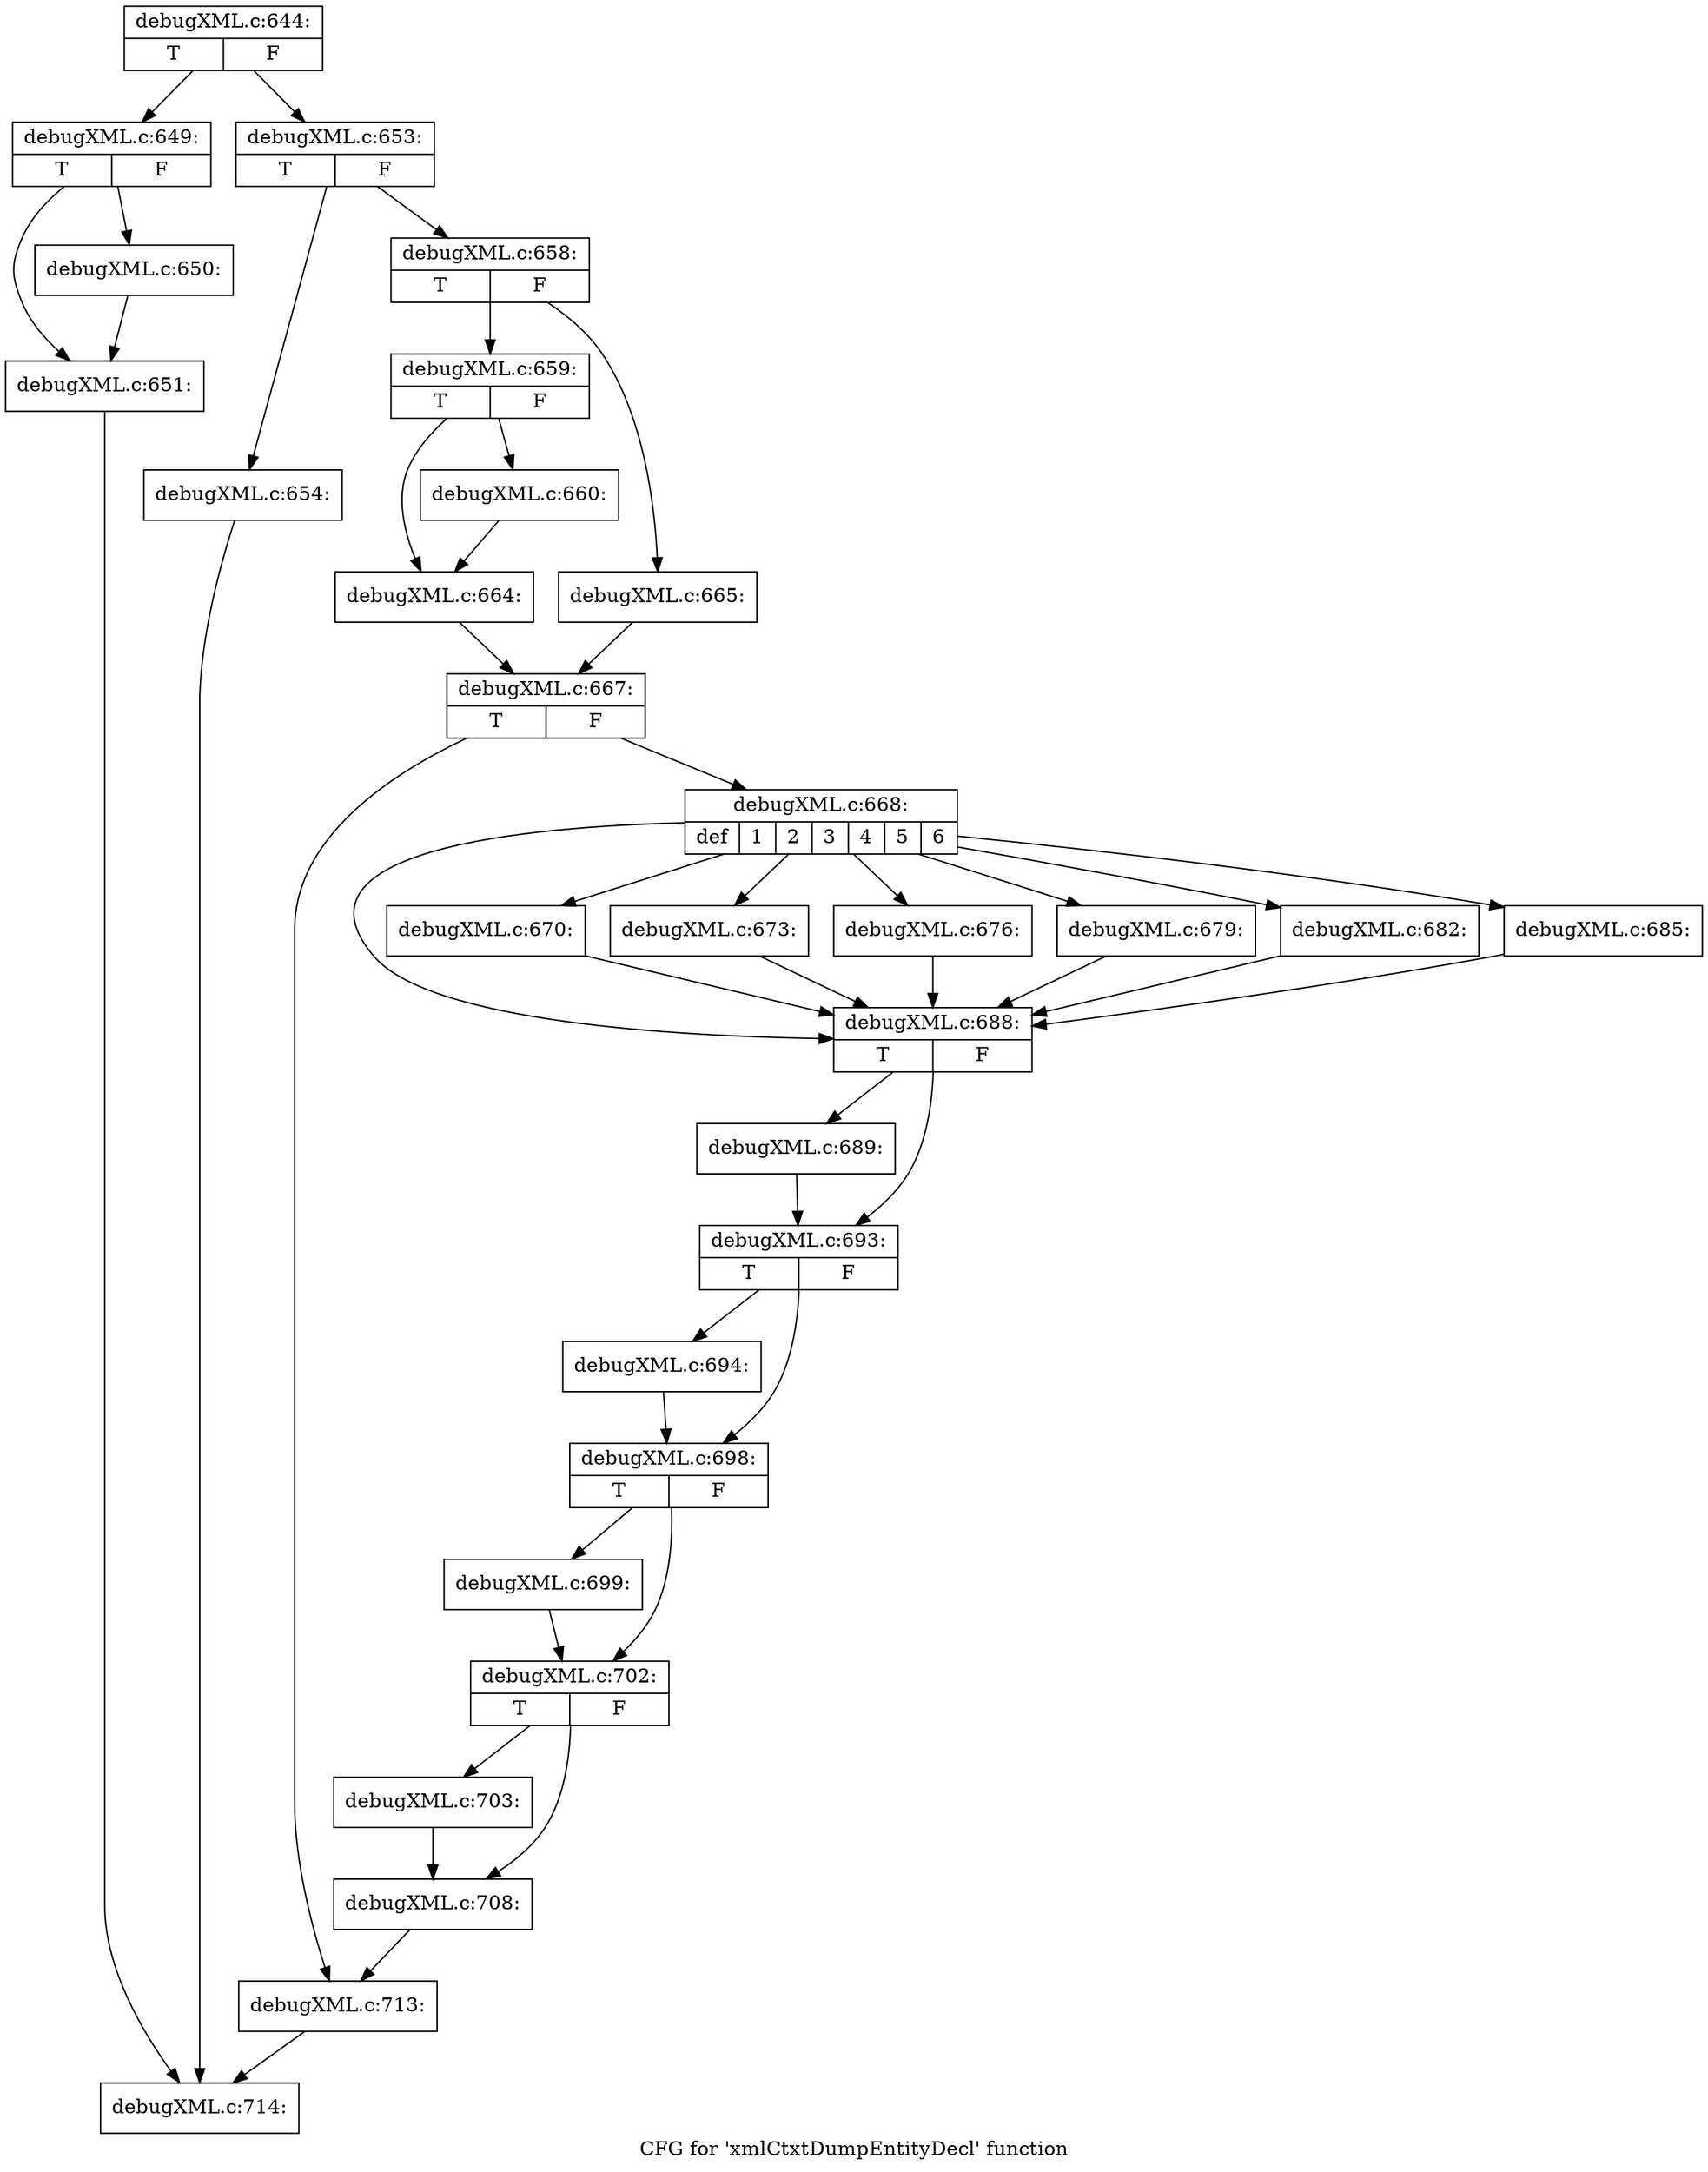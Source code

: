 digraph "CFG for 'xmlCtxtDumpEntityDecl' function" {
	label="CFG for 'xmlCtxtDumpEntityDecl' function";

	Node0x4b333e0 [shape=record,label="{debugXML.c:644:|{<s0>T|<s1>F}}"];
	Node0x4b333e0 -> Node0x4b338f0;
	Node0x4b333e0 -> Node0x4b33940;
	Node0x4b338f0 [shape=record,label="{debugXML.c:649:|{<s0>T|<s1>F}}"];
	Node0x4b338f0 -> Node0x4a68820;
	Node0x4b338f0 -> Node0x4a67c80;
	Node0x4a67c80 [shape=record,label="{debugXML.c:650:}"];
	Node0x4a67c80 -> Node0x4a68820;
	Node0x4a68820 [shape=record,label="{debugXML.c:651:}"];
	Node0x4a68820 -> Node0x4a67cd0;
	Node0x4b33940 [shape=record,label="{debugXML.c:653:|{<s0>T|<s1>F}}"];
	Node0x4b33940 -> Node0x4a691a0;
	Node0x4b33940 -> Node0x4a691f0;
	Node0x4a691a0 [shape=record,label="{debugXML.c:654:}"];
	Node0x4a691a0 -> Node0x4a67cd0;
	Node0x4a691f0 [shape=record,label="{debugXML.c:658:|{<s0>T|<s1>F}}"];
	Node0x4a691f0 -> Node0x4a69b70;
	Node0x4a691f0 -> Node0x4a69c10;
	Node0x4a69b70 [shape=record,label="{debugXML.c:659:|{<s0>T|<s1>F}}"];
	Node0x4a69b70 -> Node0x4a6a150;
	Node0x4a69b70 -> Node0x4a6a100;
	Node0x4a6a100 [shape=record,label="{debugXML.c:660:}"];
	Node0x4a6a100 -> Node0x4a6a150;
	Node0x4a6a150 [shape=record,label="{debugXML.c:664:}"];
	Node0x4a6a150 -> Node0x4a69bc0;
	Node0x4a69c10 [shape=record,label="{debugXML.c:665:}"];
	Node0x4a69c10 -> Node0x4a69bc0;
	Node0x4a69bc0 [shape=record,label="{debugXML.c:667:|{<s0>T|<s1>F}}"];
	Node0x4a69bc0 -> Node0x4a6b580;
	Node0x4a69bc0 -> Node0x4a6b530;
	Node0x4a6b530 [shape=record,label="{debugXML.c:668:|{<s0>def|<s1>1|<s2>2|<s3>3|<s4>4|<s5>5|<s6>6}}"];
	Node0x4a6b530 -> Node0x4a6b940;
	Node0x4a6b530 -> Node0x4a6be90;
	Node0x4a6b530 -> Node0x4a6c3d0;
	Node0x4a6b530 -> Node0x4a6c910;
	Node0x4a6b530 -> Node0x4a6ce50;
	Node0x4a6b530 -> Node0x4a6d390;
	Node0x4a6b530 -> Node0x4b58030;
	Node0x4a6be90 [shape=record,label="{debugXML.c:670:}"];
	Node0x4a6be90 -> Node0x4a6b940;
	Node0x4a6c3d0 [shape=record,label="{debugXML.c:673:}"];
	Node0x4a6c3d0 -> Node0x4a6b940;
	Node0x4a6c910 [shape=record,label="{debugXML.c:676:}"];
	Node0x4a6c910 -> Node0x4a6b940;
	Node0x4a6ce50 [shape=record,label="{debugXML.c:679:}"];
	Node0x4a6ce50 -> Node0x4a6b940;
	Node0x4a6d390 [shape=record,label="{debugXML.c:682:}"];
	Node0x4a6d390 -> Node0x4a6b940;
	Node0x4b58030 [shape=record,label="{debugXML.c:685:}"];
	Node0x4b58030 -> Node0x4a6b940;
	Node0x4a6b940 [shape=record,label="{debugXML.c:688:|{<s0>T|<s1>F}}"];
	Node0x4a6b940 -> Node0x4a6bb50;
	Node0x4a6b940 -> Node0x4b58670;
	Node0x4a6bb50 [shape=record,label="{debugXML.c:689:}"];
	Node0x4a6bb50 -> Node0x4b58670;
	Node0x4b58670 [shape=record,label="{debugXML.c:693:|{<s0>T|<s1>F}}"];
	Node0x4b58670 -> Node0x4b593d0;
	Node0x4b58670 -> Node0x4b59420;
	Node0x4b593d0 [shape=record,label="{debugXML.c:694:}"];
	Node0x4b593d0 -> Node0x4b59420;
	Node0x4b59420 [shape=record,label="{debugXML.c:698:|{<s0>T|<s1>F}}"];
	Node0x4b59420 -> Node0x4b5a100;
	Node0x4b59420 -> Node0x4b5a150;
	Node0x4b5a100 [shape=record,label="{debugXML.c:699:}"];
	Node0x4b5a100 -> Node0x4b5a150;
	Node0x4b5a150 [shape=record,label="{debugXML.c:702:|{<s0>T|<s1>F}}"];
	Node0x4b5a150 -> Node0x4b5ae90;
	Node0x4b5a150 -> Node0x4b5aee0;
	Node0x4b5ae90 [shape=record,label="{debugXML.c:703:}"];
	Node0x4b5ae90 -> Node0x4b5aee0;
	Node0x4b5aee0 [shape=record,label="{debugXML.c:708:}"];
	Node0x4b5aee0 -> Node0x4a6b580;
	Node0x4a6b580 [shape=record,label="{debugXML.c:713:}"];
	Node0x4a6b580 -> Node0x4a67cd0;
	Node0x4a67cd0 [shape=record,label="{debugXML.c:714:}"];
}
